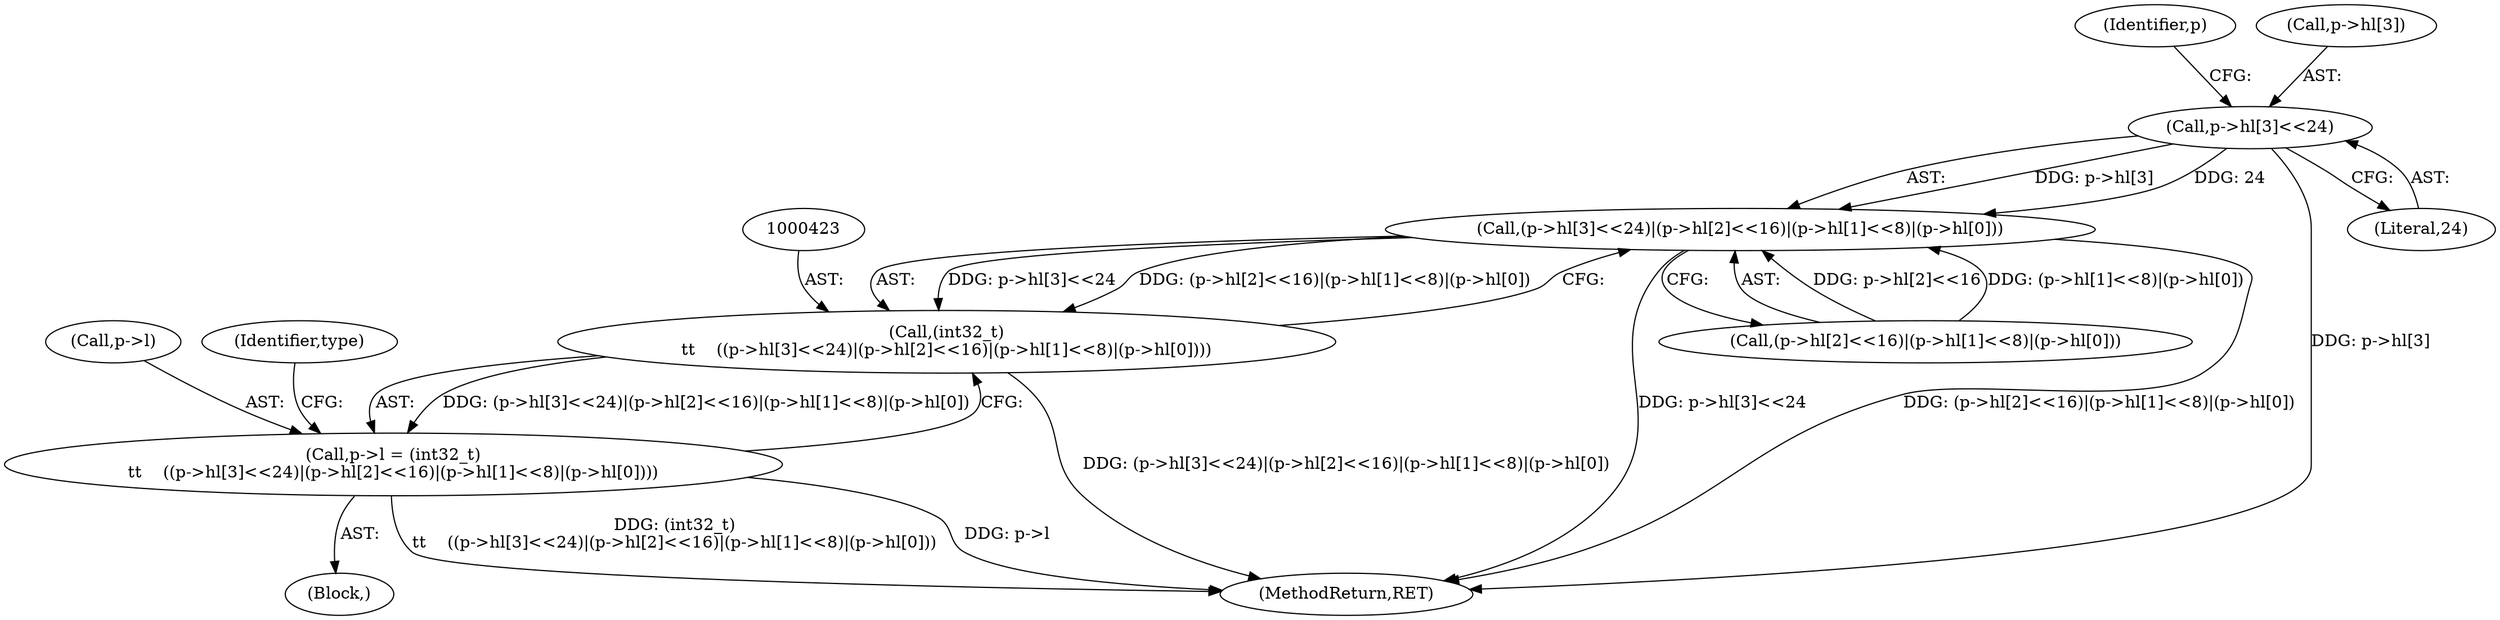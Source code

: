 digraph "0_file_27a14bc7ba285a0a5ebfdb55e54001aa11932b08@pointer" {
"1000425" [label="(Call,p->hl[3]<<24)"];
"1000424" [label="(Call,(p->hl[3]<<24)|(p->hl[2]<<16)|(p->hl[1]<<8)|(p->hl[0]))"];
"1000422" [label="(Call,(int32_t)\n\t\t    ((p->hl[3]<<24)|(p->hl[2]<<16)|(p->hl[1]<<8)|(p->hl[0])))"];
"1000418" [label="(Call,p->l = (int32_t)\n\t\t    ((p->hl[3]<<24)|(p->hl[2]<<16)|(p->hl[1]<<8)|(p->hl[0])))"];
"1000432" [label="(Call,(p->hl[2]<<16)|(p->hl[1]<<8)|(p->hl[0]))"];
"1000424" [label="(Call,(p->hl[3]<<24)|(p->hl[2]<<16)|(p->hl[1]<<8)|(p->hl[0]))"];
"1000422" [label="(Call,(int32_t)\n\t\t    ((p->hl[3]<<24)|(p->hl[2]<<16)|(p->hl[1]<<8)|(p->hl[0])))"];
"1000436" [label="(Identifier,p)"];
"1000418" [label="(Call,p->l = (int32_t)\n\t\t    ((p->hl[3]<<24)|(p->hl[2]<<16)|(p->hl[1]<<8)|(p->hl[0])))"];
"1000419" [label="(Call,p->l)"];
"1000455" [label="(Identifier,type)"];
"1000902" [label="(MethodReturn,RET)"];
"1000426" [label="(Call,p->hl[3])"];
"1000425" [label="(Call,p->hl[3]<<24)"];
"1000431" [label="(Literal,24)"];
"1000122" [label="(Block,)"];
"1000425" -> "1000424"  [label="AST: "];
"1000425" -> "1000431"  [label="CFG: "];
"1000426" -> "1000425"  [label="AST: "];
"1000431" -> "1000425"  [label="AST: "];
"1000436" -> "1000425"  [label="CFG: "];
"1000425" -> "1000902"  [label="DDG: p->hl[3]"];
"1000425" -> "1000424"  [label="DDG: p->hl[3]"];
"1000425" -> "1000424"  [label="DDG: 24"];
"1000424" -> "1000422"  [label="AST: "];
"1000424" -> "1000432"  [label="CFG: "];
"1000432" -> "1000424"  [label="AST: "];
"1000422" -> "1000424"  [label="CFG: "];
"1000424" -> "1000902"  [label="DDG: p->hl[3]<<24"];
"1000424" -> "1000902"  [label="DDG: (p->hl[2]<<16)|(p->hl[1]<<8)|(p->hl[0])"];
"1000424" -> "1000422"  [label="DDG: p->hl[3]<<24"];
"1000424" -> "1000422"  [label="DDG: (p->hl[2]<<16)|(p->hl[1]<<8)|(p->hl[0])"];
"1000432" -> "1000424"  [label="DDG: p->hl[2]<<16"];
"1000432" -> "1000424"  [label="DDG: (p->hl[1]<<8)|(p->hl[0])"];
"1000422" -> "1000418"  [label="AST: "];
"1000423" -> "1000422"  [label="AST: "];
"1000418" -> "1000422"  [label="CFG: "];
"1000422" -> "1000902"  [label="DDG: (p->hl[3]<<24)|(p->hl[2]<<16)|(p->hl[1]<<8)|(p->hl[0])"];
"1000422" -> "1000418"  [label="DDG: (p->hl[3]<<24)|(p->hl[2]<<16)|(p->hl[1]<<8)|(p->hl[0])"];
"1000418" -> "1000122"  [label="AST: "];
"1000419" -> "1000418"  [label="AST: "];
"1000455" -> "1000418"  [label="CFG: "];
"1000418" -> "1000902"  [label="DDG: (int32_t)\n\t\t    ((p->hl[3]<<24)|(p->hl[2]<<16)|(p->hl[1]<<8)|(p->hl[0]))"];
"1000418" -> "1000902"  [label="DDG: p->l"];
}
